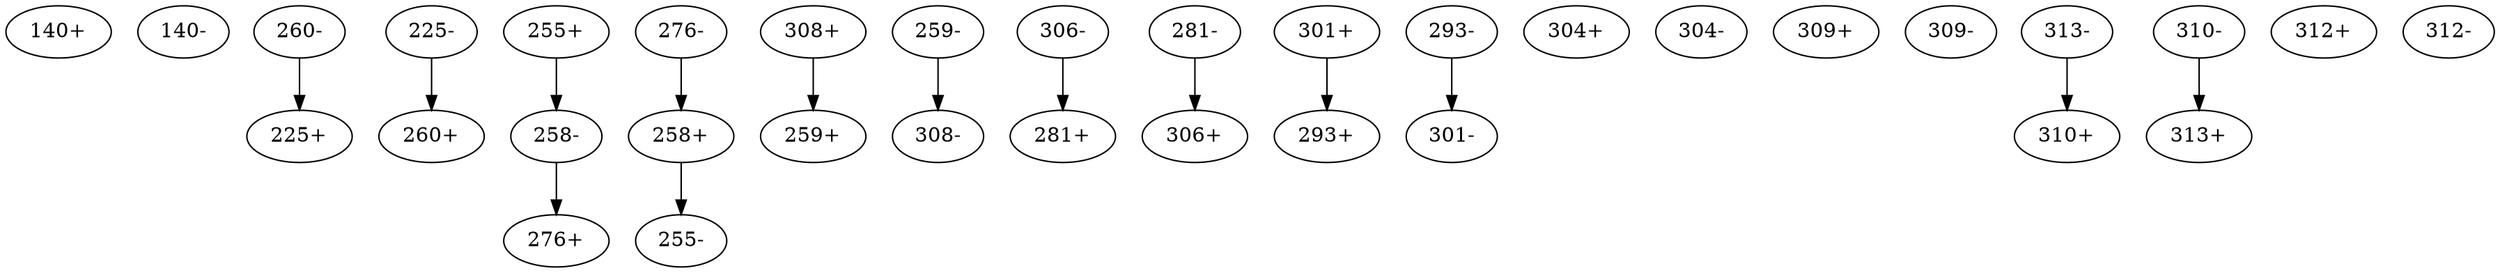 digraph adj {
graph [k=45]
edge [d=-44]
"140+" [l=2038]
"140-" [l=2038]
"225+" [l=2265]
"225-" [l=2265]
"255+" [l=11532]
"255-" [l=11532]
"258+" [l=1161]
"258-" [l=1161]
"259+" [l=1824]
"259-" [l=1824]
"260+" [l=2320]
"260-" [l=2320]
"276+" [l=1950]
"276-" [l=1950]
"281+" [l=3733]
"281-" [l=3733]
"293+" [l=2259]
"293-" [l=2259]
"301+" [l=3886]
"301-" [l=3886]
"304+" [l=13457]
"304-" [l=13457]
"306+" [l=4861]
"306-" [l=4861]
"308+" [l=20114]
"308-" [l=20114]
"309+" [l=4778]
"309-" [l=4778]
"310+" [l=5692]
"310-" [l=5692]
"312+" [l=6156]
"312-" [l=6156]
"313+" [l=10724]
"313-" [l=10724]
"225-" -> "260+" [d=-23 e=2.4 n=73]
"255+" -> "258-" [d=-6 e=2.3 n=81]
"258+" -> "255-" [d=-6 e=2.3 n=81]
"258-" -> "276+" [d=-28 e=2.1 n=94]
"259-" -> "308-" [d=-35 e=1.9 n=123]
"260-" -> "225+" [d=-23 e=2.4 n=73]
"276-" -> "258+" [d=-28 e=2.1 n=94]
"281-" -> "306+" [d=29 e=3.3 n=40]
"293-" -> "301-" [d=-101 e=4.5 n=21]
"301+" -> "293+" [d=-101 e=4.5 n=21]
"306-" -> "281+" [d=29 e=3.3 n=40]
"308+" -> "259+" [d=-35 e=1.9 n=123]
"310-" -> "313+" [d=-6 e=2.4 n=74]
"313-" -> "310+" [d=-6 e=2.4 n=74]
}
